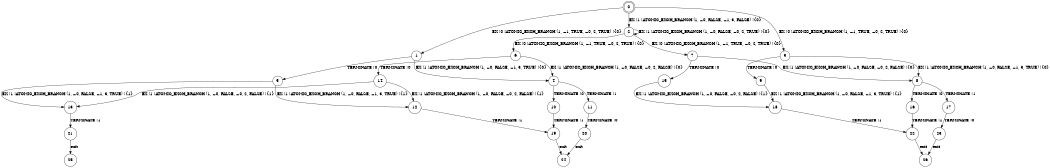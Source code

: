 digraph BCG {
size = "7, 10.5";
center = TRUE;
node [shape = circle];
0 [peripheries = 2];
0 -> 1 [label = "EX !0 !ATOMIC_EXCH_BRANCH (1, +1, TRUE, +0, 2, TRUE) !{0}"];
0 -> 2 [label = "EX !1 !ATOMIC_EXCH_BRANCH (1, +0, FALSE, +1, 3, FALSE) !{0}"];
0 -> 3 [label = "EX !0 !ATOMIC_EXCH_BRANCH (1, +1, TRUE, +0, 2, TRUE) !{0}"];
1 -> 4 [label = "EX !1 !ATOMIC_EXCH_BRANCH (1, +0, FALSE, +1, 3, TRUE) !{0}"];
1 -> 5 [label = "TERMINATE !0"];
2 -> 2 [label = "EX !1 !ATOMIC_EXCH_BRANCH (1, +0, FALSE, +0, 2, TRUE) !{0}"];
2 -> 6 [label = "EX !0 !ATOMIC_EXCH_BRANCH (1, +1, TRUE, +0, 2, TRUE) !{0}"];
2 -> 7 [label = "EX !0 !ATOMIC_EXCH_BRANCH (1, +1, TRUE, +0, 2, TRUE) !{0}"];
3 -> 8 [label = "EX !1 !ATOMIC_EXCH_BRANCH (1, +0, FALSE, +1, 3, TRUE) !{0}"];
3 -> 9 [label = "TERMINATE !0"];
4 -> 10 [label = "TERMINATE !0"];
4 -> 11 [label = "TERMINATE !1"];
5 -> 12 [label = "EX !1 !ATOMIC_EXCH_BRANCH (1, +0, FALSE, +1, 3, TRUE) !{1}"];
5 -> 13 [label = "EX !1 !ATOMIC_EXCH_BRANCH (1, +0, FALSE, +1, 3, TRUE) !{1}"];
6 -> 4 [label = "EX !1 !ATOMIC_EXCH_BRANCH (1, +0, FALSE, +0, 2, FALSE) !{0}"];
6 -> 14 [label = "TERMINATE !0"];
7 -> 8 [label = "EX !1 !ATOMIC_EXCH_BRANCH (1, +0, FALSE, +0, 2, FALSE) !{0}"];
7 -> 15 [label = "TERMINATE !0"];
8 -> 16 [label = "TERMINATE !0"];
8 -> 17 [label = "TERMINATE !1"];
9 -> 18 [label = "EX !1 !ATOMIC_EXCH_BRANCH (1, +0, FALSE, +1, 3, TRUE) !{1}"];
10 -> 19 [label = "TERMINATE !1"];
11 -> 20 [label = "TERMINATE !0"];
12 -> 19 [label = "TERMINATE !1"];
13 -> 21 [label = "TERMINATE !1"];
14 -> 12 [label = "EX !1 !ATOMIC_EXCH_BRANCH (1, +0, FALSE, +0, 2, FALSE) !{1}"];
14 -> 13 [label = "EX !1 !ATOMIC_EXCH_BRANCH (1, +0, FALSE, +0, 2, FALSE) !{1}"];
15 -> 18 [label = "EX !1 !ATOMIC_EXCH_BRANCH (1, +0, FALSE, +0, 2, FALSE) !{1}"];
16 -> 22 [label = "TERMINATE !1"];
17 -> 23 [label = "TERMINATE !0"];
18 -> 22 [label = "TERMINATE !1"];
19 -> 24 [label = "exit"];
20 -> 24 [label = "exit"];
21 -> 25 [label = "exit"];
22 -> 26 [label = "exit"];
23 -> 26 [label = "exit"];
}
